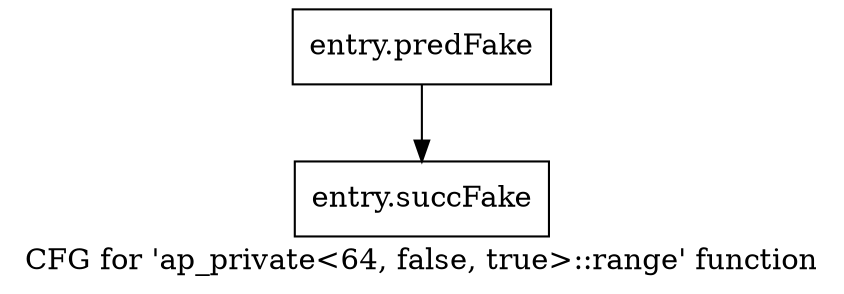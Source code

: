 digraph "CFG for 'ap_private\<64, false, true\>::range' function" {
	label="CFG for 'ap_private\<64, false, true\>::range' function";

	Node0x3cfa630 [shape=record,filename="",linenumber="",label="{entry.predFake}"];
	Node0x3cfa630 -> Node0x3eb2d60[ callList="" memoryops="" filename="/tools/Xilinx/Vitis_HLS/2022.1/include/etc/ap_private.h" execusionnum="6400"];
	Node0x3eb2d60 [shape=record,filename="/tools/Xilinx/Vitis_HLS/2022.1/include/etc/ap_private.h",linenumber="2878",label="{entry.succFake}"];
}
